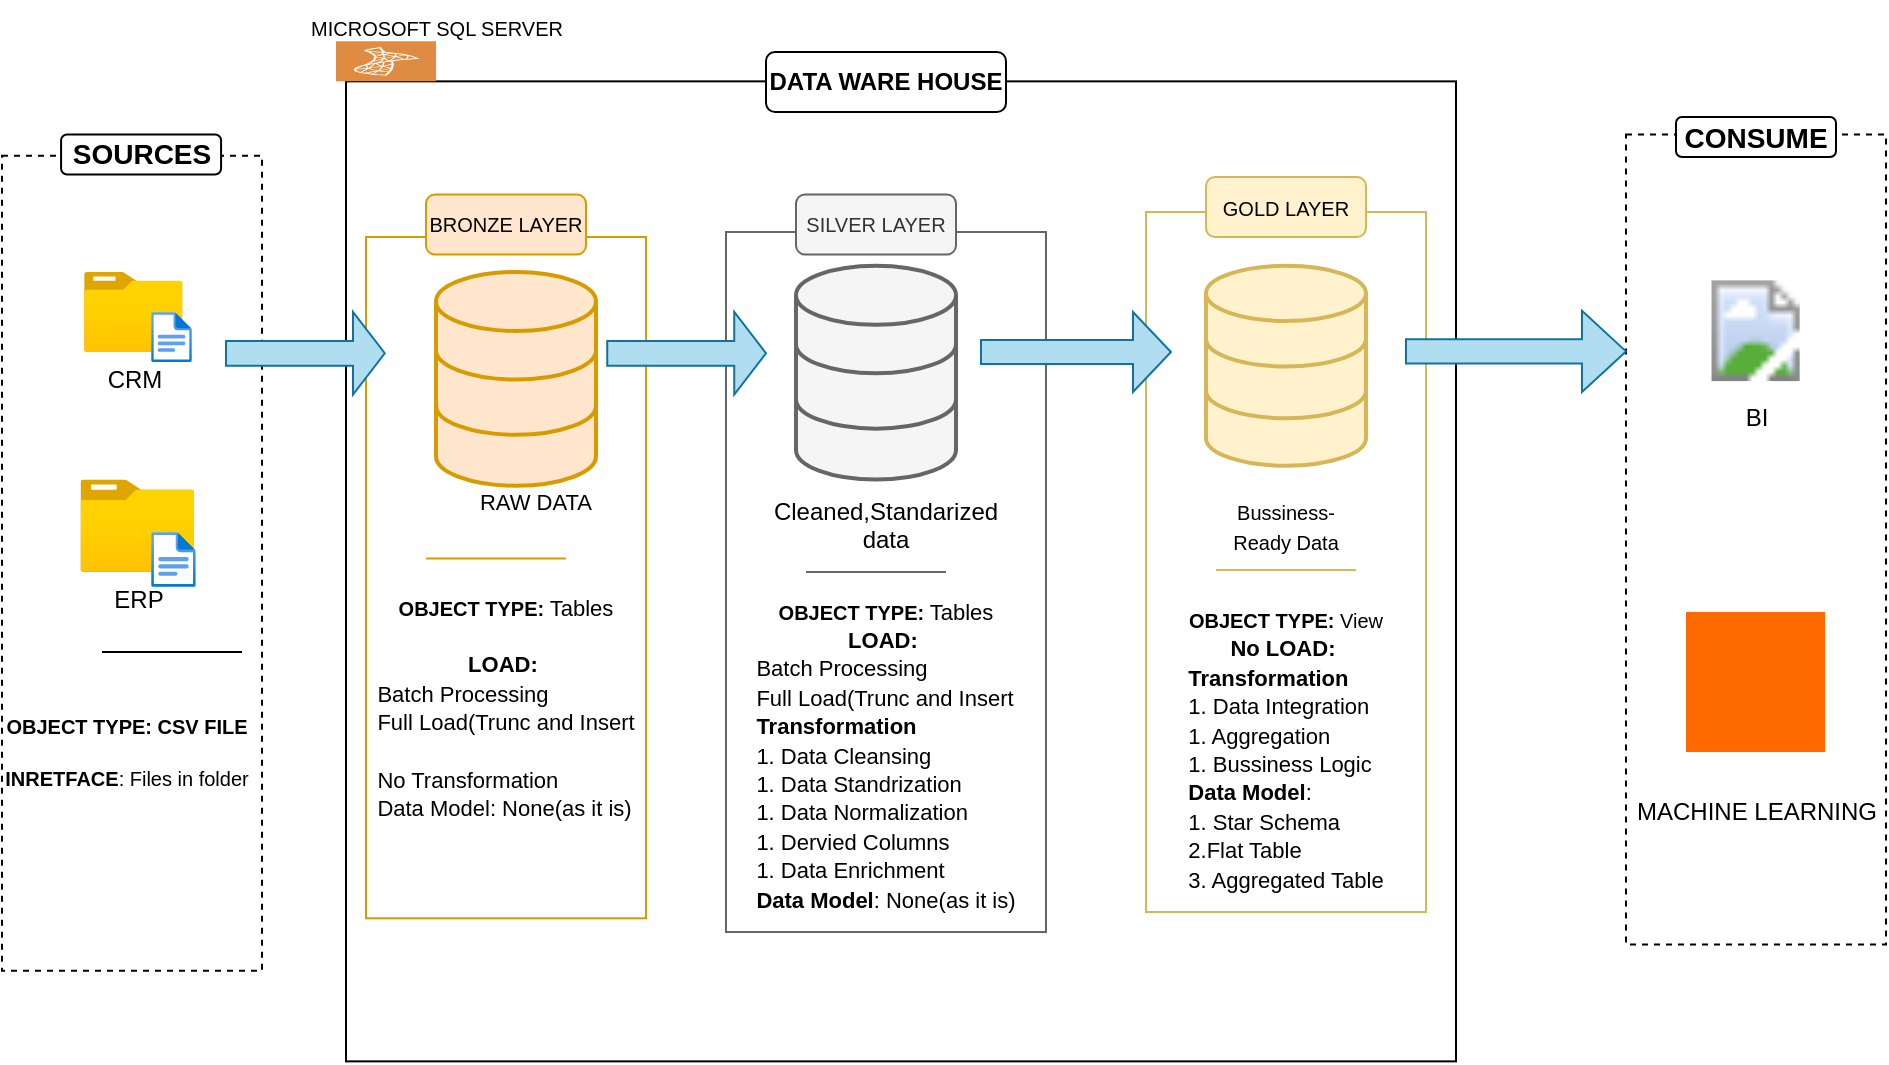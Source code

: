 <mxfile version="26.1.1">
  <diagram name="Page-1" id="3Kqtb8K1jZWurti1MGTt">
    <mxGraphModel dx="1886" dy="1706" grid="1" gridSize="10" guides="1" tooltips="1" connect="1" arrows="1" fold="1" page="1" pageScale="1" pageWidth="850" pageHeight="1100" math="0" shadow="0">
      <root>
        <mxCell id="0" />
        <mxCell id="1" parent="0" />
        <mxCell id="w6X_gNNy5YEPE2VcOVvU-1" value="" style="rounded=0;whiteSpace=wrap;html=1;fontSize=20;gradientColor=default;fillColor=none;dashed=1;" vertex="1" parent="1">
          <mxGeometry x="-112" y="-68.12" width="130" height="407.5" as="geometry" />
        </mxCell>
        <mxCell id="w6X_gNNy5YEPE2VcOVvU-13" value="" style="rounded=0;whiteSpace=wrap;html=1;" vertex="1" parent="1">
          <mxGeometry x="60" y="-105.32" width="555" height="490" as="geometry" />
        </mxCell>
        <mxCell id="w6X_gNNy5YEPE2VcOVvU-15" value="&lt;font style=&quot;font-size: 14px;&quot;&gt;&lt;b&gt;SOURCES&lt;/b&gt;&lt;/font&gt;" style="rounded=1;whiteSpace=wrap;html=1;gradientColor=none;fillColor=default;" vertex="1" parent="1">
          <mxGeometry x="-82.46" y="-78.75" width="80" height="20" as="geometry" />
        </mxCell>
        <mxCell id="w6X_gNNy5YEPE2VcOVvU-19" value="&lt;font&gt;&lt;b&gt;DATA WARE HOUSE&lt;/b&gt;&lt;/font&gt;" style="rounded=1;whiteSpace=wrap;html=1;" vertex="1" parent="1">
          <mxGeometry x="270" y="-120" width="120" height="30" as="geometry" />
        </mxCell>
        <mxCell id="w6X_gNNy5YEPE2VcOVvU-21" value="" style="rounded=0;whiteSpace=wrap;html=1;fontSize=20;gradientColor=default;fillColor=none;dashed=1;" vertex="1" parent="1">
          <mxGeometry x="700" y="-78.75" width="130" height="405" as="geometry" />
        </mxCell>
        <mxCell id="w6X_gNNy5YEPE2VcOVvU-22" value="&lt;span style=&quot;font-size: 14px;&quot;&gt;&lt;b&gt;CONSUME&lt;/b&gt;&lt;/span&gt;" style="rounded=1;whiteSpace=wrap;html=1;gradientColor=none;fillColor=default;" vertex="1" parent="1">
          <mxGeometry x="725" y="-87.5" width="80" height="20" as="geometry" />
        </mxCell>
        <mxCell id="w6X_gNNy5YEPE2VcOVvU-23" style="edgeStyle=orthogonalEdgeStyle;rounded=0;orthogonalLoop=1;jettySize=auto;html=1;exitX=0.5;exitY=1;exitDx=0;exitDy=0;" edge="1" parent="1" source="w6X_gNNy5YEPE2VcOVvU-22" target="w6X_gNNy5YEPE2VcOVvU-22">
          <mxGeometry relative="1" as="geometry" />
        </mxCell>
        <mxCell id="w6X_gNNy5YEPE2VcOVvU-24" value="&lt;div&gt;&lt;br&gt;&lt;/div&gt;&lt;div&gt;&lt;br&gt;&lt;/div&gt;&lt;div&gt;&lt;br&gt;&lt;/div&gt;&lt;div&gt;&lt;br&gt;&lt;/div&gt;&lt;div&gt;&lt;br&gt;&lt;/div&gt;&lt;div&gt;&lt;br&gt;&lt;/div&gt;&lt;div&gt;&lt;br&gt;&lt;/div&gt;&lt;div&gt;&lt;br&gt;&lt;/div&gt;&lt;div&gt;&lt;br&gt;&lt;/div&gt;&lt;div&gt;&lt;b style=&quot;color: light-dark(rgb(0, 0, 0), rgb(255, 255, 255)); text-wrap-mode: nowrap; font-size: 10px; background-color: rgb(255, 255, 255);&quot;&gt;OBJECT TYPE: &lt;/b&gt;&lt;span style=&quot;color: light-dark(rgb(0, 0, 0), rgb(255, 255, 255)); text-wrap-mode: nowrap; background-color: rgb(255, 255, 255);&quot;&gt;&lt;font style=&quot;font-size: 11px;&quot;&gt;Tables&lt;/font&gt;&lt;/span&gt;&lt;/div&gt;&lt;div&gt;&lt;span style=&quot;color: light-dark(rgb(0, 0, 0), rgb(255, 255, 255)); text-wrap-mode: nowrap; font-size: 10px; background-color: rgb(255, 255, 255);&quot;&gt;&lt;br&gt;&lt;/span&gt;&lt;/div&gt;&lt;div&gt;&lt;b&gt;&lt;font style=&quot;font-size: 11px;&quot;&gt;LOAD:&amp;nbsp;&lt;/font&gt;&lt;/b&gt;&lt;/div&gt;&lt;div style=&quot;text-align: left;&quot;&gt;&lt;font style=&quot;font-size: 11px;&quot;&gt;Batch Processing&lt;/font&gt;&lt;/div&gt;&lt;div style=&quot;text-align: left;&quot;&gt;&lt;font style=&quot;font-size: 11px;&quot;&gt;Full Load(Trunc and Insert&lt;/font&gt;&lt;/div&gt;&lt;div style=&quot;text-align: left;&quot;&gt;&lt;font style=&quot;font-size: 11px;&quot;&gt;&lt;br&gt;&lt;/font&gt;&lt;/div&gt;&lt;div style=&quot;text-align: left;&quot;&gt;&lt;font style=&quot;font-size: 11px;&quot;&gt;No Transformation&amp;nbsp;&lt;/font&gt;&lt;/div&gt;&lt;div style=&quot;text-align: left;&quot;&gt;&lt;font style=&quot;font-size: 11px;&quot;&gt;Data Model: None(as it is)&lt;/font&gt;&lt;/div&gt;" style="rounded=0;whiteSpace=wrap;html=1;fillColor=none;strokeColor=#d79b00;" vertex="1" parent="1">
          <mxGeometry x="70" y="-27.5" width="140" height="340.63" as="geometry" />
        </mxCell>
        <mxCell id="w6X_gNNy5YEPE2VcOVvU-27" value="&lt;span style=&quot;font-size: 10px;&quot;&gt;BRONZE LAYER&lt;/span&gt;" style="rounded=1;whiteSpace=wrap;html=1;fillColor=#ffe6cc;strokeColor=#d79b00;align=center;verticalAlign=middle;" vertex="1" parent="1">
          <mxGeometry x="100" y="-48.74" width="80" height="30" as="geometry" />
        </mxCell>
        <mxCell id="w6X_gNNy5YEPE2VcOVvU-30" value="&lt;div&gt;&lt;br&gt;&lt;/div&gt;&lt;div&gt;&lt;br&gt;&lt;/div&gt;&lt;div&gt;&lt;br&gt;&lt;/div&gt;&lt;div&gt;&lt;br&gt;&lt;/div&gt;&lt;div&gt;&lt;br&gt;&lt;/div&gt;&lt;div&gt;&lt;br&gt;&lt;/div&gt;&lt;div&gt;&lt;br&gt;&lt;/div&gt;&lt;div&gt;&lt;br&gt;&lt;/div&gt;&lt;div&gt;&lt;br&gt;&lt;/div&gt;&lt;div&gt;&lt;br&gt;&lt;/div&gt;&lt;div&gt;&lt;b style=&quot;background-color: transparent; color: rgb(0, 0, 0);&quot;&gt;&lt;font style=&quot;font-size: 11px;&quot;&gt;&lt;br&gt;&lt;/font&gt;&lt;/b&gt;&lt;/div&gt;&lt;div&gt;&lt;b style=&quot;background-color: transparent; color: rgb(0, 0, 0);&quot;&gt;&lt;font style=&quot;font-size: 11px;&quot;&gt;&lt;b style=&quot;text-wrap-mode: nowrap; color: light-dark(rgb(0, 0, 0), rgb(255, 255, 255)); font-size: 10px; background-color: rgb(255, 255, 255);&quot;&gt;&lt;br&gt;&lt;/b&gt;&lt;/font&gt;&lt;/b&gt;&lt;/div&gt;&lt;div&gt;&lt;b style=&quot;background-color: transparent; color: rgb(0, 0, 0);&quot;&gt;&lt;font style=&quot;font-size: 11px;&quot;&gt;&lt;b style=&quot;text-wrap-mode: nowrap; color: light-dark(rgb(0, 0, 0), rgb(255, 255, 255)); font-size: 10px; background-color: rgb(255, 255, 255);&quot;&gt;OBJECT TYPE:&amp;nbsp;&lt;/b&gt;&lt;span style=&quot;font-size: 12px; font-weight: normal; text-wrap-mode: nowrap; color: light-dark(rgb(0, 0, 0), rgb(255, 255, 255)); background-color: rgb(255, 255, 255);&quot;&gt;&lt;font style=&quot;font-size: 11px;&quot;&gt;Tables&lt;/font&gt;&lt;/span&gt;&lt;/font&gt;&lt;/b&gt;&lt;/div&gt;&lt;div&gt;&lt;b style=&quot;background-color: transparent; color: rgb(0, 0, 0);&quot;&gt;&lt;font style=&quot;font-size: 11px;&quot;&gt;LOAD:&amp;nbsp;&lt;/font&gt;&lt;/b&gt;&lt;/div&gt;&lt;div&gt;&lt;div style=&quot;color: rgb(0, 0, 0); text-align: left;&quot;&gt;&lt;font style=&quot;font-size: 11px;&quot;&gt;Batch Processing&lt;/font&gt;&lt;/div&gt;&lt;div style=&quot;color: rgb(0, 0, 0); text-align: left;&quot;&gt;&lt;font style=&quot;font-size: 11px;&quot;&gt;Full Load(Trunc and Insert&lt;/font&gt;&lt;/div&gt;&lt;div style=&quot;color: rgb(0, 0, 0); text-align: left;&quot;&gt;&lt;span style=&quot;font-size: 11px; background-color: transparent;&quot;&gt;&lt;b&gt;Transformation&lt;/b&gt;&lt;/span&gt;&lt;/div&gt;&lt;div style=&quot;color: rgb(0, 0, 0); text-align: left;&quot;&gt;&lt;span style=&quot;font-size: 11px; background-color: transparent;&quot;&gt;1. Data Cleansing&amp;nbsp;&lt;/span&gt;&lt;/div&gt;&lt;div style=&quot;color: rgb(0, 0, 0); text-align: left;&quot;&gt;&lt;span style=&quot;font-size: 11px;&quot;&gt;1. Data Standrization&lt;/span&gt;&lt;/div&gt;&lt;div style=&quot;color: rgb(0, 0, 0); text-align: left;&quot;&gt;&lt;span style=&quot;font-size: 11px;&quot;&gt;1. Data Normalization&lt;/span&gt;&lt;/div&gt;&lt;div style=&quot;color: rgb(0, 0, 0); text-align: left;&quot;&gt;&lt;span style=&quot;font-size: 11px;&quot;&gt;1. Dervied Columns&lt;/span&gt;&lt;/div&gt;&lt;div style=&quot;color: rgb(0, 0, 0); text-align: left;&quot;&gt;&lt;span style=&quot;font-size: 11px;&quot;&gt;1. Data Enrichment&lt;/span&gt;&lt;/div&gt;&lt;div style=&quot;color: rgb(0, 0, 0); text-align: left;&quot;&gt;&lt;span style=&quot;font-size: 11px; background-color: transparent;&quot;&gt;&lt;b&gt;Data Model&lt;/b&gt;: None(as it is)&lt;/span&gt;&lt;/div&gt;&lt;/div&gt;" style="rounded=0;whiteSpace=wrap;html=1;fillColor=none;strokeColor=#666666;fontColor=#333333;" vertex="1" parent="1">
          <mxGeometry x="250" y="-30" width="160" height="350.01" as="geometry" />
        </mxCell>
        <mxCell id="w6X_gNNy5YEPE2VcOVvU-31" value="&lt;div&gt;&lt;br&gt;&lt;/div&gt;&lt;div&gt;&lt;br&gt;&lt;/div&gt;&lt;div&gt;&lt;br&gt;&lt;/div&gt;&lt;div&gt;&lt;br&gt;&lt;/div&gt;&lt;div&gt;&lt;br&gt;&lt;/div&gt;&lt;div&gt;&lt;br&gt;&lt;/div&gt;&lt;div&gt;&lt;br&gt;&lt;/div&gt;&lt;div&gt;&lt;br&gt;&lt;/div&gt;&lt;div&gt;&lt;br&gt;&lt;/div&gt;&lt;div&gt;&lt;br&gt;&lt;/div&gt;&lt;div&gt;&lt;br&gt;&lt;/div&gt;&lt;div&gt;&lt;br&gt;&lt;/div&gt;&lt;div&gt;&lt;br&gt;&lt;/div&gt;&lt;div&gt;&lt;span style=&quot;background-color: transparent; color: rgb(0, 0, 0);&quot;&gt;&lt;font style=&quot;font-size: 11px;&quot;&gt;&lt;b style=&quot;font-weight: bold; text-wrap-mode: nowrap; color: light-dark(rgb(0, 0, 0), rgb(255, 255, 255)); font-size: 10px; background-color: rgb(255, 255, 255);&quot;&gt;OBJECT TYPE: &lt;/b&gt;&lt;span style=&quot;text-wrap-mode: nowrap; color: light-dark(rgb(0, 0, 0), rgb(255, 255, 255)); font-size: 10px; background-color: rgb(255, 255, 255);&quot;&gt;View&lt;/span&gt;&lt;/font&gt;&lt;/span&gt;&lt;/div&gt;&lt;div&gt;&lt;div style=&quot;color: rgb(51, 51, 51);&quot;&gt;&lt;b style=&quot;background-color: transparent; color: rgb(0, 0, 0);&quot;&gt;&lt;font style=&quot;font-size: 11px;&quot;&gt;No LOAD:&amp;nbsp;&lt;/font&gt;&lt;/b&gt;&lt;/div&gt;&lt;div style=&quot;color: rgb(51, 51, 51);&quot;&gt;&lt;div style=&quot;color: rgb(0, 0, 0); text-align: left;&quot;&gt;&lt;span style=&quot;font-size: 11px; background-color: transparent;&quot;&gt;&lt;b&gt;Transformation&lt;/b&gt;&lt;/span&gt;&lt;/div&gt;&lt;div style=&quot;color: rgb(0, 0, 0); text-align: left;&quot;&gt;&lt;span style=&quot;font-size: 11px; background-color: transparent;&quot;&gt;1. Data Integration&lt;/span&gt;&lt;/div&gt;&lt;div style=&quot;color: rgb(0, 0, 0); text-align: left;&quot;&gt;&lt;span style=&quot;font-size: 11px;&quot;&gt;1. Aggregation&lt;/span&gt;&lt;/div&gt;&lt;div style=&quot;color: rgb(0, 0, 0); text-align: left;&quot;&gt;&lt;span style=&quot;font-size: 11px;&quot;&gt;1. Bussiness Logic&lt;/span&gt;&lt;/div&gt;&lt;div style=&quot;color: rgb(0, 0, 0); text-align: left;&quot;&gt;&lt;span style=&quot;font-size: 11px; background-color: transparent;&quot;&gt;&lt;b&gt;Data Model&lt;/b&gt;:&lt;/span&gt;&lt;/div&gt;&lt;div style=&quot;color: rgb(0, 0, 0); text-align: left;&quot;&gt;&lt;span style=&quot;font-size: 11px; background-color: transparent;&quot;&gt;1. Star Schema&lt;/span&gt;&lt;/div&gt;&lt;div style=&quot;color: rgb(0, 0, 0); text-align: left;&quot;&gt;&lt;span style=&quot;font-size: 11px; background-color: transparent;&quot;&gt;2.Flat Table&lt;/span&gt;&lt;/div&gt;&lt;div style=&quot;color: rgb(0, 0, 0); text-align: left;&quot;&gt;&lt;span style=&quot;font-size: 11px; background-color: transparent;&quot;&gt;3. Aggregated Table&lt;/span&gt;&lt;/div&gt;&lt;/div&gt;&lt;/div&gt;" style="rounded=0;whiteSpace=wrap;html=1;fillColor=none;strokeColor=#d6b656;" vertex="1" parent="1">
          <mxGeometry x="460" y="-40" width="140" height="350" as="geometry" />
        </mxCell>
        <mxCell id="w6X_gNNy5YEPE2VcOVvU-32" value="&lt;span style=&quot;font-size: 10px;&quot;&gt;SILVER LAYER&lt;/span&gt;" style="rounded=1;whiteSpace=wrap;html=1;fillColor=#f5f5f5;strokeColor=#666666;align=center;verticalAlign=middle;fontColor=#333333;" vertex="1" parent="1">
          <mxGeometry x="285" y="-48.74" width="80" height="30" as="geometry" />
        </mxCell>
        <mxCell id="w6X_gNNy5YEPE2VcOVvU-35" value="&lt;span style=&quot;font-size: 10px;&quot;&gt;GOLD LAYER&lt;/span&gt;" style="rounded=1;whiteSpace=wrap;html=1;fillColor=#fff2cc;strokeColor=#d6b656;align=center;verticalAlign=middle;" vertex="1" parent="1">
          <mxGeometry x="490" y="-57.5" width="80" height="30" as="geometry" />
        </mxCell>
        <mxCell id="w6X_gNNy5YEPE2VcOVvU-38" value="CRM" style="image;aspect=fixed;html=1;points=[];align=center;fontSize=12;image=img/lib/azure2/general/Folder_Blank.svg;" vertex="1" parent="1">
          <mxGeometry x="-70.98" y="-10" width="49.28" height="40" as="geometry" />
        </mxCell>
        <mxCell id="w6X_gNNy5YEPE2VcOVvU-39" value="" style="image;aspect=fixed;html=1;points=[];align=center;fontSize=12;image=img/lib/azure2/general/File.svg;" vertex="1" parent="1">
          <mxGeometry x="-37.43" y="10" width="20.35" height="25.07" as="geometry" />
        </mxCell>
        <mxCell id="w6X_gNNy5YEPE2VcOVvU-43" value="ERP" style="image;aspect=fixed;html=1;points=[];align=center;fontSize=12;image=img/lib/azure2/general/Folder_Blank.svg;" vertex="1" parent="1">
          <mxGeometry x="-72.83" y="93.75" width="56.98" height="46.25" as="geometry" />
        </mxCell>
        <mxCell id="w6X_gNNy5YEPE2VcOVvU-45" value="" style="image;aspect=fixed;html=1;points=[];align=center;fontSize=12;image=img/lib/azure2/general/File.svg;" vertex="1" parent="1">
          <mxGeometry x="-37.43" y="120" width="22.32" height="27.5" as="geometry" />
        </mxCell>
        <mxCell id="w6X_gNNy5YEPE2VcOVvU-50" value="&lt;font style=&quot;font-size: 10px;&quot;&gt;&lt;b style=&quot;&quot;&gt;OBJECT TYPE: CSV FILE&lt;/b&gt;&lt;/font&gt;&lt;div&gt;&lt;span style=&quot;font-size: 10px;&quot;&gt;&lt;b&gt;&lt;br&gt;&lt;/b&gt;&lt;/span&gt;&lt;div&gt;&lt;font style=&quot;font-size: 10px;&quot;&gt;&lt;b style=&quot;&quot;&gt;INRETFACE&lt;/b&gt;: Files in folder&lt;/font&gt;&lt;/div&gt;&lt;/div&gt;" style="endArrow=none;html=1;rounded=0;" edge="1" parent="1">
          <mxGeometry x="0.657" y="50" width="50" height="50" relative="1" as="geometry">
            <mxPoint x="8" y="180" as="sourcePoint" />
            <mxPoint x="-62" y="180" as="targetPoint" />
            <mxPoint as="offset" />
          </mxGeometry>
        </mxCell>
        <mxCell id="w6X_gNNy5YEPE2VcOVvU-58" value="" style="html=1;verticalLabelPosition=bottom;align=center;labelBackgroundColor=#ffffff;verticalAlign=top;strokeWidth=2;strokeColor=#666666;shadow=0;dashed=0;shape=mxgraph.ios7.icons.data;fillColor=#f5f5f5;fontColor=#333333;" vertex="1" parent="1">
          <mxGeometry x="285" y="-13.12" width="80" height="106.87" as="geometry" />
        </mxCell>
        <mxCell id="w6X_gNNy5YEPE2VcOVvU-59" value="" style="html=1;verticalLabelPosition=bottom;align=center;labelBackgroundColor=#ffffff;verticalAlign=top;strokeWidth=2;strokeColor=#d6b656;shadow=0;dashed=0;shape=mxgraph.ios7.icons.data;fillColor=#fff2cc;" vertex="1" parent="1">
          <mxGeometry x="490" y="-13.12" width="80" height="100" as="geometry" />
        </mxCell>
        <mxCell id="w6X_gNNy5YEPE2VcOVvU-60" value="" style="html=1;verticalLabelPosition=bottom;align=center;labelBackgroundColor=#ffffff;verticalAlign=top;strokeWidth=2;strokeColor=#d79b00;shadow=0;dashed=0;shape=mxgraph.ios7.icons.data;fillColor=#ffe6cc;" vertex="1" parent="1">
          <mxGeometry x="105" y="-10.0" width="80" height="106.87" as="geometry" />
        </mxCell>
        <mxCell id="w6X_gNNy5YEPE2VcOVvU-61" value="" style="shape=singleArrow;whiteSpace=wrap;html=1;fillColor=#b1ddf0;strokeColor=#10739e;" vertex="1" parent="1">
          <mxGeometry x="1.776e-15" y="10" width="79.38" height="41.25" as="geometry" />
        </mxCell>
        <mxCell id="w6X_gNNy5YEPE2VcOVvU-63" value="" style="shape=singleArrow;whiteSpace=wrap;html=1;fillColor=#b1ddf0;strokeColor=#10739e;" vertex="1" parent="1">
          <mxGeometry x="190.62" y="10.0" width="79.38" height="41.25" as="geometry" />
        </mxCell>
        <mxCell id="w6X_gNNy5YEPE2VcOVvU-64" value="" style="shape=singleArrow;whiteSpace=wrap;html=1;fillColor=#b1ddf0;strokeColor=#10739e;" vertex="1" parent="1">
          <mxGeometry x="377.5" y="10" width="95" height="40" as="geometry" />
        </mxCell>
        <mxCell id="w6X_gNNy5YEPE2VcOVvU-65" value="" style="shape=singleArrow;whiteSpace=wrap;html=1;fillColor=#b1ddf0;strokeColor=#10739e;" vertex="1" parent="1">
          <mxGeometry x="590" y="9.38" width="110" height="40.62" as="geometry" />
        </mxCell>
        <mxCell id="w6X_gNNy5YEPE2VcOVvU-66" value="&lt;font style=&quot;font-size: 11px;&quot;&gt;RAW DATA&lt;/font&gt;" style="text;html=1;align=center;verticalAlign=middle;whiteSpace=wrap;rounded=0;" vertex="1" parent="1">
          <mxGeometry x="125" y="90" width="60" height="30" as="geometry" />
        </mxCell>
        <mxCell id="w6X_gNNy5YEPE2VcOVvU-67" value="Cleaned,Standarized data&lt;div&gt;&lt;br&gt;&lt;/div&gt;" style="text;html=1;align=center;verticalAlign=middle;whiteSpace=wrap;rounded=0;" vertex="1" parent="1">
          <mxGeometry x="300" y="109" width="60" height="30" as="geometry" />
        </mxCell>
        <mxCell id="w6X_gNNy5YEPE2VcOVvU-68" value="&lt;font style=&quot;font-size: 10px;&quot;&gt;B&lt;font style=&quot;&quot;&gt;ussiness-Ready D&lt;/font&gt;ata&lt;/font&gt;" style="text;html=1;align=center;verticalAlign=middle;whiteSpace=wrap;rounded=0;" vertex="1" parent="1">
          <mxGeometry x="500" y="102" width="60" height="30" as="geometry" />
        </mxCell>
        <mxCell id="w6X_gNNy5YEPE2VcOVvU-72" value="" style="endArrow=none;html=1;rounded=0;fillColor=#fff2cc;strokeColor=#d6b656;" edge="1" parent="1">
          <mxGeometry width="50" height="50" relative="1" as="geometry">
            <mxPoint x="495" y="139" as="sourcePoint" />
            <mxPoint x="565" y="139" as="targetPoint" />
            <Array as="points">
              <mxPoint x="525" y="139" />
            </Array>
          </mxGeometry>
        </mxCell>
        <mxCell id="w6X_gNNy5YEPE2VcOVvU-75" value="" style="endArrow=none;html=1;rounded=0;fillColor=#ffe6cc;strokeColor=#d79b00;" edge="1" parent="1">
          <mxGeometry width="50" height="50" relative="1" as="geometry">
            <mxPoint x="100" y="133.25" as="sourcePoint" />
            <mxPoint x="170" y="133.25" as="targetPoint" />
            <Array as="points">
              <mxPoint x="130" y="133.25" />
            </Array>
          </mxGeometry>
        </mxCell>
        <mxCell id="w6X_gNNy5YEPE2VcOVvU-76" value="" style="endArrow=none;html=1;rounded=0;fillColor=#f5f5f5;strokeColor=#666666;" edge="1" parent="1">
          <mxGeometry width="50" height="50" relative="1" as="geometry">
            <mxPoint x="290" y="140" as="sourcePoint" />
            <mxPoint x="360" y="140" as="targetPoint" />
            <Array as="points">
              <mxPoint x="320" y="140" />
            </Array>
          </mxGeometry>
        </mxCell>
        <mxCell id="w6X_gNNy5YEPE2VcOVvU-78" value="BI" style="image;aspect=fixed;html=1;points=[];align=center;fontSize=12;image=img/lib/azure2/power_platform/PowerBI.svg;" vertex="1" parent="1">
          <mxGeometry x="742.76" y="-10.0" width="44.06" height="58.74" as="geometry" />
        </mxCell>
        <mxCell id="w6X_gNNy5YEPE2VcOVvU-80" value="&lt;div&gt;&lt;br&gt;&lt;/div&gt;&lt;div&gt;&lt;br&gt;&lt;/div&gt;&lt;div&gt;&lt;br&gt;&lt;/div&gt;&lt;div&gt;&lt;br&gt;&lt;/div&gt;&lt;div&gt;&lt;br&gt;&lt;/div&gt;&lt;div&gt;&lt;br&gt;&lt;/div&gt;&lt;div&gt;&lt;br&gt;&lt;/div&gt;&lt;div&gt;&lt;br&gt;&lt;/div&gt;&lt;div&gt;&lt;br&gt;&lt;/div&gt;&lt;div&gt;&lt;br&gt;&lt;/div&gt;MACHINE LEARNING&lt;div&gt;&lt;br&gt;&lt;/div&gt;" style="points=[];aspect=fixed;html=1;align=center;shadow=0;dashed=0;fillColor=#FF6A00;strokeColor=none;shape=mxgraph.alibaba_cloud.machine_learning;" vertex="1" parent="1">
          <mxGeometry x="730" y="160" width="69.58" height="70" as="geometry" />
        </mxCell>
        <mxCell id="w6X_gNNy5YEPE2VcOVvU-82" value="" style="sketch=0;pointerEvents=1;shadow=0;dashed=0;html=1;strokeColor=none;fillColor=#DF8C42;labelPosition=center;verticalLabelPosition=bottom;verticalAlign=top;align=center;outlineConnect=0;shape=mxgraph.veeam2.microsoft_sql;" vertex="1" parent="1">
          <mxGeometry x="55" y="-125.32" width="50" height="20" as="geometry" />
        </mxCell>
        <mxCell id="w6X_gNNy5YEPE2VcOVvU-85" value="&lt;font style=&quot;font-size: 10px;&quot;&gt;MICROSOFT SQL SERVER&lt;/font&gt;&lt;div&gt;&lt;br&gt;&lt;/div&gt;" style="text;html=1;align=center;verticalAlign=middle;resizable=0;points=[];autosize=1;strokeColor=none;fillColor=none;" vertex="1" parent="1">
          <mxGeometry x="30" y="-145.32" width="150" height="40" as="geometry" />
        </mxCell>
      </root>
    </mxGraphModel>
  </diagram>
</mxfile>
